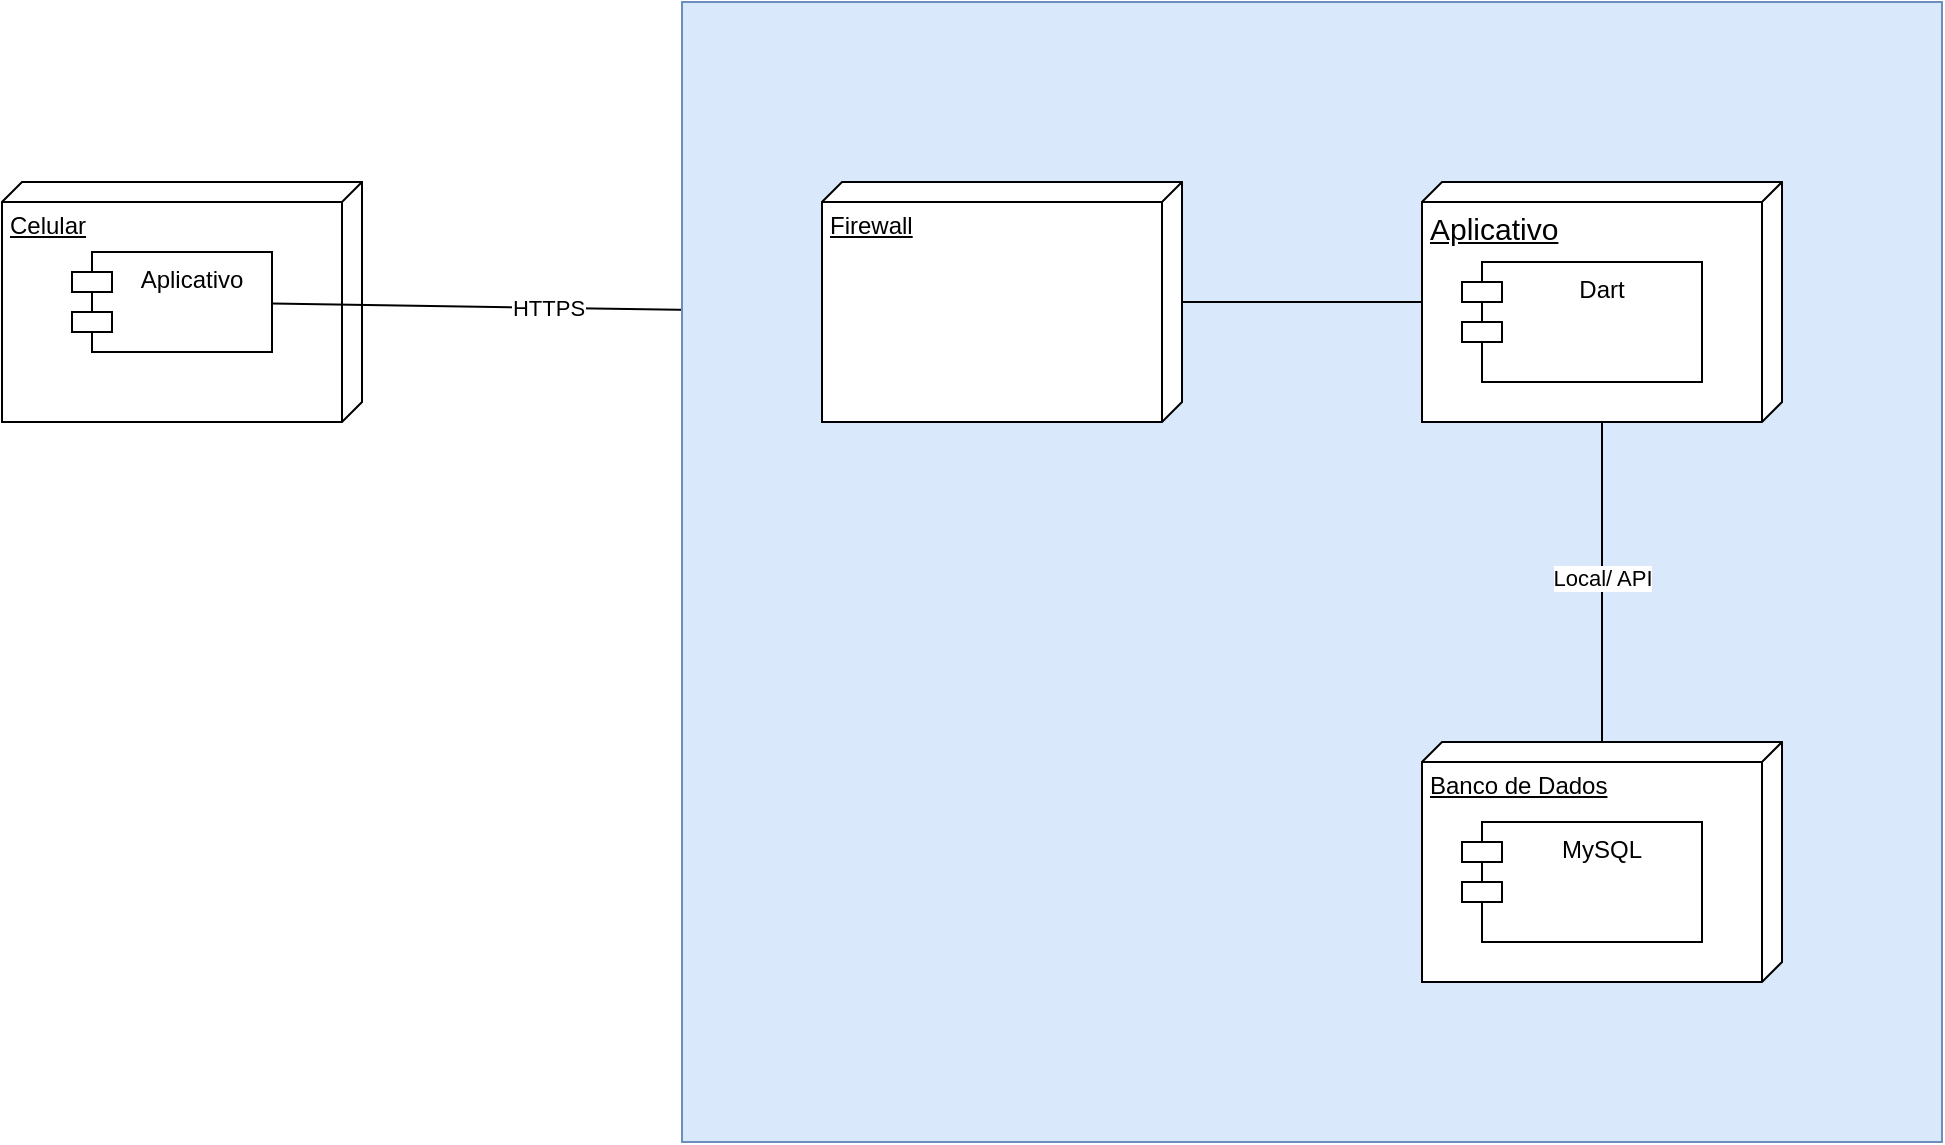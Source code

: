 <mxfile version="24.7.16">
  <diagram name="Page-1" id="6kBh8UTkucDPiVtBJUrI">
    <mxGraphModel dx="2284" dy="744" grid="1" gridSize="10" guides="1" tooltips="1" connect="1" arrows="1" fold="1" page="1" pageScale="1" pageWidth="850" pageHeight="1100" math="0" shadow="0">
      <root>
        <mxCell id="0" />
        <mxCell id="1" parent="0" />
        <mxCell id="BEFxQ03yj8iB7JwDrn9P-15" value="" style="group" parent="1" vertex="1" connectable="0">
          <mxGeometry x="-220" y="150" width="180" height="120" as="geometry" />
        </mxCell>
        <mxCell id="BEFxQ03yj8iB7JwDrn9P-12" value="Celular" style="verticalAlign=top;align=left;spacingTop=8;spacingLeft=2;spacingRight=12;shape=cube;size=10;direction=south;fontStyle=4;html=1;whiteSpace=wrap;" parent="BEFxQ03yj8iB7JwDrn9P-15" vertex="1">
          <mxGeometry width="180" height="120" as="geometry" />
        </mxCell>
        <mxCell id="BEFxQ03yj8iB7JwDrn9P-13" value="Aplicativo" style="shape=module;align=left;spacingLeft=20;align=center;verticalAlign=top;whiteSpace=wrap;html=1;container=1;" parent="BEFxQ03yj8iB7JwDrn9P-15" vertex="1">
          <mxGeometry x="35" y="35" width="100" height="50" as="geometry" />
        </mxCell>
        <mxCell id="BEFxQ03yj8iB7JwDrn9P-17" style="rounded=0;orthogonalLoop=1;jettySize=auto;html=1;entryX=0;entryY=0;entryDx=65;entryDy=180;entryPerimeter=0;endArrow=none;endFill=0;" parent="1" source="BEFxQ03yj8iB7JwDrn9P-13" target="BEFxQ03yj8iB7JwDrn9P-10" edge="1">
          <mxGeometry relative="1" as="geometry" />
        </mxCell>
        <mxCell id="BEFxQ03yj8iB7JwDrn9P-19" value="HTTPS" style="edgeLabel;html=1;align=center;verticalAlign=middle;resizable=0;points=[];" parent="BEFxQ03yj8iB7JwDrn9P-17" vertex="1" connectable="0">
          <mxGeometry x="0.004" relative="1" as="geometry">
            <mxPoint as="offset" />
          </mxGeometry>
        </mxCell>
        <mxCell id="BEFxQ03yj8iB7JwDrn9P-20" value="" style="group" parent="1" vertex="1" connectable="0">
          <mxGeometry x="120" y="60" width="630" height="570" as="geometry" />
        </mxCell>
        <mxCell id="BEFxQ03yj8iB7JwDrn9P-18" value="&lt;div&gt;&lt;br&gt;&lt;/div&gt;&lt;div&gt;&lt;br&gt;&lt;/div&gt;" style="html=1;whiteSpace=wrap;fillColor=#dae8fc;strokeColor=#6c8ebf;" parent="BEFxQ03yj8iB7JwDrn9P-20" vertex="1">
          <mxGeometry width="630" height="570" as="geometry" />
        </mxCell>
        <mxCell id="BEFxQ03yj8iB7JwDrn9P-5" value="" style="group" parent="BEFxQ03yj8iB7JwDrn9P-20" vertex="1" connectable="0">
          <mxGeometry x="370" y="90" width="180" height="120" as="geometry" />
        </mxCell>
        <mxCell id="BEFxQ03yj8iB7JwDrn9P-2" value="&lt;div&gt;&lt;div style=&quot;font-size: 15px;&quot;&gt;Aplicativo&lt;/div&gt;&lt;/div&gt;" style="verticalAlign=top;align=left;spacingTop=8;spacingLeft=2;spacingRight=12;shape=cube;size=10;direction=south;fontStyle=4;html=1;whiteSpace=wrap;" parent="BEFxQ03yj8iB7JwDrn9P-5" vertex="1">
          <mxGeometry width="180" height="120" as="geometry" />
        </mxCell>
        <mxCell id="BEFxQ03yj8iB7JwDrn9P-4" value="Dart" style="shape=module;align=left;spacingLeft=20;align=center;verticalAlign=top;whiteSpace=wrap;html=1;" parent="BEFxQ03yj8iB7JwDrn9P-5" vertex="1">
          <mxGeometry x="20" y="40" width="120" height="60" as="geometry" />
        </mxCell>
        <mxCell id="BEFxQ03yj8iB7JwDrn9P-7" value="" style="group" parent="BEFxQ03yj8iB7JwDrn9P-20" vertex="1" connectable="0">
          <mxGeometry x="370" y="370" width="180" height="120" as="geometry" />
        </mxCell>
        <mxCell id="BEFxQ03yj8iB7JwDrn9P-1" value="Banco de Dados" style="verticalAlign=top;align=left;spacingTop=8;spacingLeft=2;spacingRight=12;shape=cube;size=10;direction=south;fontStyle=4;html=1;whiteSpace=wrap;" parent="BEFxQ03yj8iB7JwDrn9P-7" vertex="1">
          <mxGeometry width="180" height="120" as="geometry" />
        </mxCell>
        <mxCell id="BEFxQ03yj8iB7JwDrn9P-6" value="MySQL" style="shape=module;align=left;spacingLeft=20;align=center;verticalAlign=top;whiteSpace=wrap;html=1;" parent="BEFxQ03yj8iB7JwDrn9P-7" vertex="1">
          <mxGeometry x="20" y="40" width="120" height="60" as="geometry" />
        </mxCell>
        <mxCell id="BEFxQ03yj8iB7JwDrn9P-8" style="edgeStyle=orthogonalEdgeStyle;rounded=0;orthogonalLoop=1;jettySize=auto;html=1;endArrow=none;endFill=0;" parent="BEFxQ03yj8iB7JwDrn9P-20" source="BEFxQ03yj8iB7JwDrn9P-2" target="BEFxQ03yj8iB7JwDrn9P-1" edge="1">
          <mxGeometry relative="1" as="geometry" />
        </mxCell>
        <mxCell id="BEFxQ03yj8iB7JwDrn9P-9" value="Local/ API" style="edgeLabel;html=1;align=center;verticalAlign=middle;resizable=0;points=[];" parent="BEFxQ03yj8iB7JwDrn9P-8" vertex="1" connectable="0">
          <mxGeometry x="-0.024" relative="1" as="geometry">
            <mxPoint as="offset" />
          </mxGeometry>
        </mxCell>
        <mxCell id="BEFxQ03yj8iB7JwDrn9P-10" value="Firewall" style="verticalAlign=top;align=left;spacingTop=8;spacingLeft=2;spacingRight=12;shape=cube;size=10;direction=south;fontStyle=4;html=1;whiteSpace=wrap;" parent="BEFxQ03yj8iB7JwDrn9P-20" vertex="1">
          <mxGeometry x="70" y="90" width="180" height="120" as="geometry" />
        </mxCell>
        <mxCell id="BEFxQ03yj8iB7JwDrn9P-11" style="edgeStyle=orthogonalEdgeStyle;rounded=0;orthogonalLoop=1;jettySize=auto;html=1;endArrow=none;endFill=0;" parent="BEFxQ03yj8iB7JwDrn9P-20" source="BEFxQ03yj8iB7JwDrn9P-2" target="BEFxQ03yj8iB7JwDrn9P-10" edge="1">
          <mxGeometry relative="1" as="geometry" />
        </mxCell>
      </root>
    </mxGraphModel>
  </diagram>
</mxfile>
